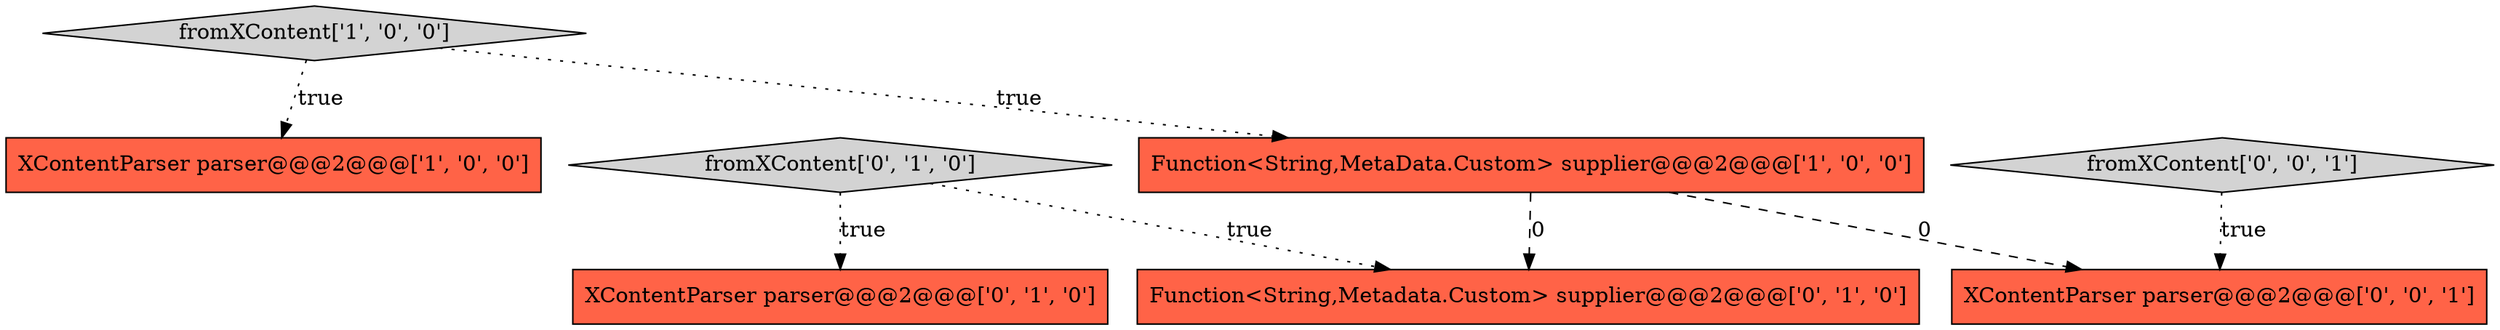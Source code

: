digraph {
0 [style = filled, label = "XContentParser parser@@@2@@@['1', '0', '0']", fillcolor = tomato, shape = box image = "AAA0AAABBB1BBB"];
5 [style = filled, label = "Function<String,Metadata.Custom> supplier@@@2@@@['0', '1', '0']", fillcolor = tomato, shape = box image = "AAA1AAABBB2BBB"];
4 [style = filled, label = "XContentParser parser@@@2@@@['0', '1', '0']", fillcolor = tomato, shape = box image = "AAA0AAABBB2BBB"];
3 [style = filled, label = "fromXContent['0', '1', '0']", fillcolor = lightgray, shape = diamond image = "AAA0AAABBB2BBB"];
6 [style = filled, label = "fromXContent['0', '0', '1']", fillcolor = lightgray, shape = diamond image = "AAA0AAABBB3BBB"];
7 [style = filled, label = "XContentParser parser@@@2@@@['0', '0', '1']", fillcolor = tomato, shape = box image = "AAA0AAABBB3BBB"];
2 [style = filled, label = "Function<String,MetaData.Custom> supplier@@@2@@@['1', '0', '0']", fillcolor = tomato, shape = box image = "AAA1AAABBB1BBB"];
1 [style = filled, label = "fromXContent['1', '0', '0']", fillcolor = lightgray, shape = diamond image = "AAA0AAABBB1BBB"];
3->4 [style = dotted, label="true"];
2->5 [style = dashed, label="0"];
1->0 [style = dotted, label="true"];
3->5 [style = dotted, label="true"];
1->2 [style = dotted, label="true"];
2->7 [style = dashed, label="0"];
6->7 [style = dotted, label="true"];
}
